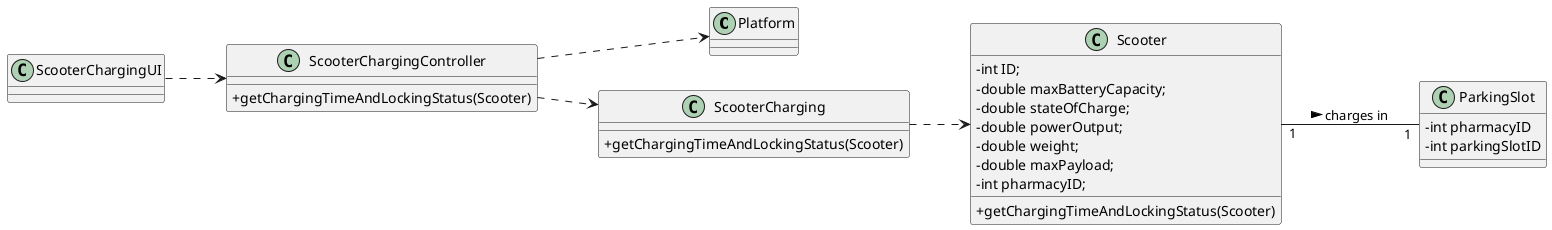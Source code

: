 @startuml
skinparam classAttributeIconSize 0

left to right direction

class Platform {
}

class ScooterChargingUI {
}

class ScooterChargingController {
  +getChargingTimeAndLockingStatus(Scooter)
}


class ScooterCharging {
  +getChargingTimeAndLockingStatus(Scooter)
}

class Scooter {
    -int ID;
    -double maxBatteryCapacity;
    -double stateOfCharge;
    -double powerOutput;
    -double weight;
    -double maxPayload;
    -int pharmacyID;
  +getChargingTimeAndLockingStatus(Scooter)
}

class ParkingSlot {
    -int pharmacyID
    -int parkingSlotID
}


ScooterChargingUI   ..> ScooterChargingController
ScooterChargingController ..> Platform
ScooterChargingController ..> ScooterCharging
ScooterCharging ..> Scooter
Scooter "1" -- "1" ParkingSlot: charges in >




@enduml



